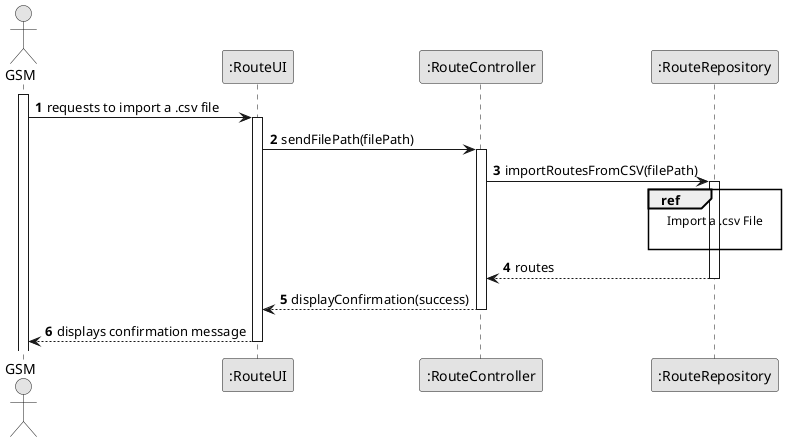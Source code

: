 @startuml
skinparam monochrome true
skinparam packageStyle rectangle
skinparam shadowing false

autonumber

actor "GSM" as GSM
participant ":RouteUI" as UI
participant ":RouteController" as CTR
participant ":RouteRepository" as Repository

activate GSM

GSM -> UI : requests to import a .csv file
activate UI

UI -> CTR : sendFilePath(filePath)
activate CTR

CTR -> Repository : importRoutesFromCSV(filePath)
activate Repository

ref over Repository
                                Import a .csv File

                            end ref

Repository --> CTR: routes
deactivate Repository

CTR --> UI : displayConfirmation(success)
deactivate CTR

UI --> GSM : displays confirmation message
deactivate UI

@enduml
